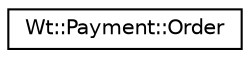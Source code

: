 digraph "Graphical Class Hierarchy"
{
 // LATEX_PDF_SIZE
  edge [fontname="Helvetica",fontsize="10",labelfontname="Helvetica",labelfontsize="10"];
  node [fontname="Helvetica",fontsize="10",shape=record];
  rankdir="LR";
  Node0 [label="Wt::Payment::Order",height=0.2,width=0.4,color="black", fillcolor="white", style="filled",URL="$classWt_1_1Payment_1_1Order.html",tooltip="Contains information of a sales order."];
}

